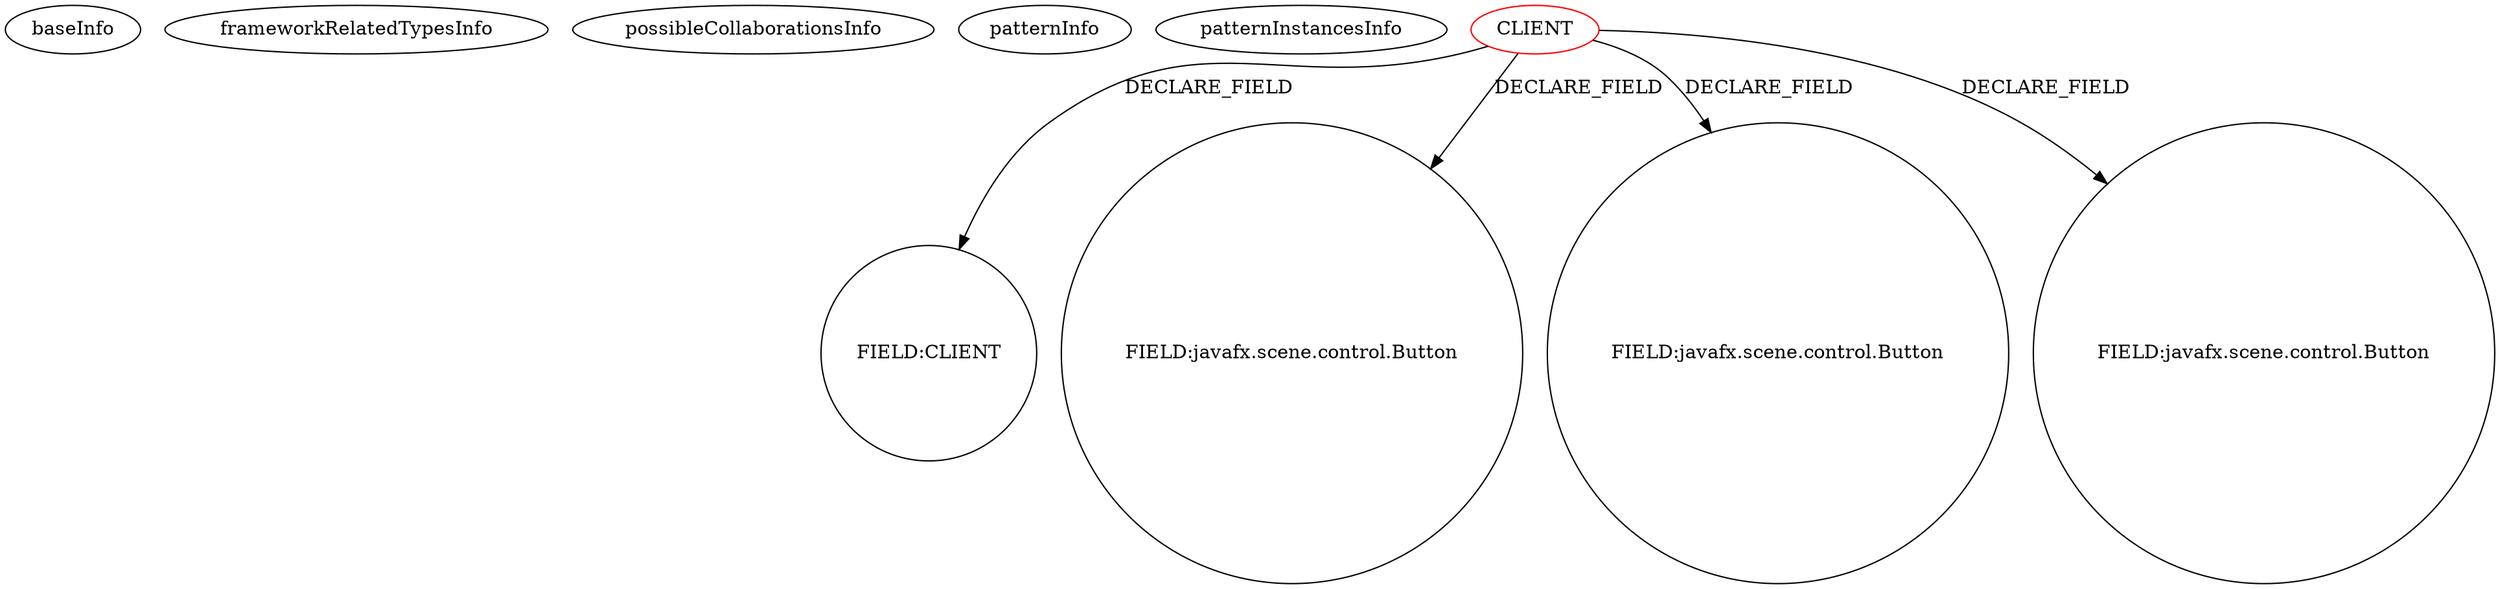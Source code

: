 digraph {
baseInfo[graphId=271,category="pattern",isAnonymous=false,possibleRelation=false]
frameworkRelatedTypesInfo[]
possibleCollaborationsInfo[]
patternInfo[frequency=20.0,patternRootClient=0]
patternInstancesInfo[0="mrempala-sp~/mrempala-sp/sp-master/src/application/VcSequencePreview.java~VcSequencePreview~3683",1="weltensturm-milca~/weltensturm-milca/milca-master/src/milca/GUIController.java~GUIController~4745",2="amonker-AmonkerFX~/amonker-AmonkerFX/AmonkerFX-master/src/cn/jingyun/javafx/amonker/ui/AmonkerUIApplication.java~AmonkerUIApplication~1831",3="dony1990-ProsDesktop~/dony1990-ProsDesktop/ProsDesktop-master/src/nicon/NiconDesktop/guifx/NiconNavigator/NavegadorController.java~NavegadorController~2563",4="iloop-kiosk-KIOSK-Project~/iloop-kiosk-KIOSK-Project/KIOSK-Project-master/src/oit/iloop/kiosk/kiosk_main/KioskMainController.java~KioskMainController~3135",5="novosga-painel-fx~/novosga-painel-fx/painel-fx-master/src/org/novosga/painel/client/ui/Controller.java~Controller~3787",6="JCake-CoupGameProgram~/JCake-CoupGameProgram/CoupGameProgram-master/src/game/remote/PlayerUi.java~PlayerUi~579",7="amonker-Trans~/amonker-Trans/Trans-master/src/cn/jingyun/trans/MainPane.java~MainPane~1847",8="brunoborges-fx2048~/brunoborges-fx2048/fx2048-master/src/game2048/Board.java~Board~2229",9="mouradsaadi-LO23-IHM~/mouradsaadi-LO23-IHM/LO23-IHM-master/Sudoku-IHM/src/sudoko/ihm/vue/FXMLDocumentController.java~FXMLDocumentController~3651",10="bianconejo-CEFX~/bianconejo-CEFX/CEFX-master/src/cefx/CEPrincipalController.java~CEPrincipalController~2114",11="hock323-eventManager~/hock323-eventManager/EventManager-master/src/eventManager/controller/pokerTournament/TournamentController.java~TournamentController~3009",12="weltensturm-milca~/weltensturm-milca/milca-master/src/milca/GUI.java~GUI~4747",13="amonker-Trans~/amonker-Trans/Trans-master/src/cn/jingyun/trans/FFmpegArgumentsManagerPane.java~FFmpegArgumentsManagerPane~1846",14="diogocs1-FPessoais~/diogocs1-FPessoais/FPessoais-master/FinancasPessoais/src/app/controllers/HomeController.java~HomeController~2490",15="prashker-KingsSGF~/prashker-KingsSGF/KingsSGF-master/src/uiSam/FighterView.java~FighterView~3912",16="walker-clint-AIProj3~/walker-clint-AIProj3/AIProj3-master/src/application/GameBoardController.java~GameBoardController~4712",17="Tsaru-Java-MP3-Visualizations~/Tsaru-Java-MP3-Visualizations/Java-MP3-Visualizations-master/mp3 Visualization/src/VisualizationInterface.java~VisualizationInterface~1511",18="sandeepb-CiscoECG~/sandeepb-CiscoECG/CiscoECG-master/src/ciscoECGFrontend/MyController.java~MyController~4063",19="mrempala-sp~/mrempala-sp/sp-master/src/application/VcSetupSquibGroups.java~VcSetupSquibGroups~3676"]
25[label="FIELD:CLIENT",vertexType="FIELD_DECLARATION",isFrameworkType=false,shape=circle]
0[label="CLIENT",vertexType="ROOT_CLIENT_CLASS_DECLARATION",isFrameworkType=false,color=red]
16[label="FIELD:javafx.scene.control.Button",vertexType="FIELD_DECLARATION",isFrameworkType=false,shape=circle]
12[label="FIELD:javafx.scene.control.Button",vertexType="FIELD_DECLARATION",isFrameworkType=false,shape=circle]
14[label="FIELD:javafx.scene.control.Button",vertexType="FIELD_DECLARATION",isFrameworkType=false,shape=circle]
0->25[label="DECLARE_FIELD"]
0->14[label="DECLARE_FIELD"]
0->16[label="DECLARE_FIELD"]
0->12[label="DECLARE_FIELD"]
}
